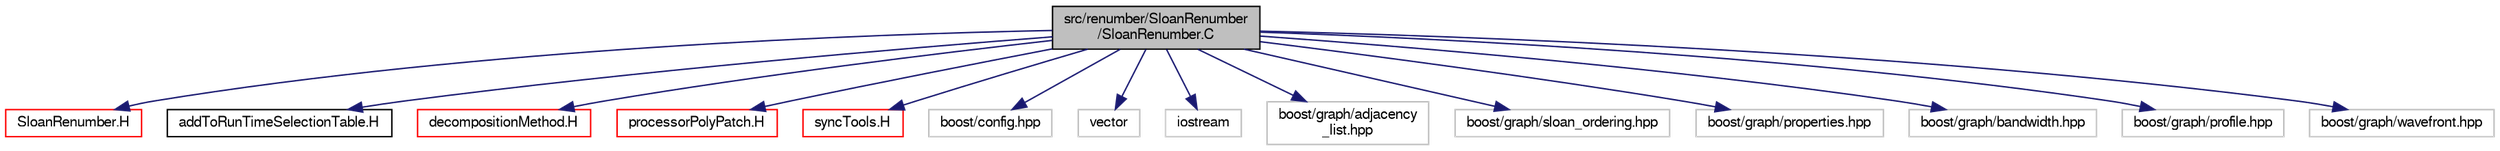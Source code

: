 digraph "src/renumber/SloanRenumber/SloanRenumber.C"
{
  bgcolor="transparent";
  edge [fontname="FreeSans",fontsize="10",labelfontname="FreeSans",labelfontsize="10"];
  node [fontname="FreeSans",fontsize="10",shape=record];
  Node0 [label="src/renumber/SloanRenumber\l/SloanRenumber.C",height=0.2,width=0.4,color="black", fillcolor="grey75", style="filled", fontcolor="black"];
  Node0 -> Node1 [color="midnightblue",fontsize="10",style="solid",fontname="FreeSans"];
  Node1 [label="SloanRenumber.H",height=0.2,width=0.4,color="red",URL="$a14486.html"];
  Node0 -> Node225 [color="midnightblue",fontsize="10",style="solid",fontname="FreeSans"];
  Node225 [label="addToRunTimeSelectionTable.H",height=0.2,width=0.4,color="black",URL="$a09263.html",tooltip="Macros for easy insertion into run-time selection tables. "];
  Node0 -> Node226 [color="midnightblue",fontsize="10",style="solid",fontname="FreeSans"];
  Node226 [label="decompositionMethod.H",height=0.2,width=0.4,color="red",URL="$a12983.html"];
  Node0 -> Node227 [color="midnightblue",fontsize="10",style="solid",fontname="FreeSans"];
  Node227 [label="processorPolyPatch.H",height=0.2,width=0.4,color="red",URL="$a11717.html"];
  Node0 -> Node233 [color="midnightblue",fontsize="10",style="solid",fontname="FreeSans"];
  Node233 [label="syncTools.H",height=0.2,width=0.4,color="red",URL="$a11768.html"];
  Node0 -> Node242 [color="midnightblue",fontsize="10",style="solid",fontname="FreeSans"];
  Node242 [label="boost/config.hpp",height=0.2,width=0.4,color="grey75"];
  Node0 -> Node243 [color="midnightblue",fontsize="10",style="solid",fontname="FreeSans"];
  Node243 [label="vector",height=0.2,width=0.4,color="grey75"];
  Node0 -> Node20 [color="midnightblue",fontsize="10",style="solid",fontname="FreeSans"];
  Node20 [label="iostream",height=0.2,width=0.4,color="grey75"];
  Node0 -> Node244 [color="midnightblue",fontsize="10",style="solid",fontname="FreeSans"];
  Node244 [label="boost/graph/adjacency\l_list.hpp",height=0.2,width=0.4,color="grey75"];
  Node0 -> Node245 [color="midnightblue",fontsize="10",style="solid",fontname="FreeSans"];
  Node245 [label="boost/graph/sloan_ordering.hpp",height=0.2,width=0.4,color="grey75"];
  Node0 -> Node246 [color="midnightblue",fontsize="10",style="solid",fontname="FreeSans"];
  Node246 [label="boost/graph/properties.hpp",height=0.2,width=0.4,color="grey75"];
  Node0 -> Node247 [color="midnightblue",fontsize="10",style="solid",fontname="FreeSans"];
  Node247 [label="boost/graph/bandwidth.hpp",height=0.2,width=0.4,color="grey75"];
  Node0 -> Node248 [color="midnightblue",fontsize="10",style="solid",fontname="FreeSans"];
  Node248 [label="boost/graph/profile.hpp",height=0.2,width=0.4,color="grey75"];
  Node0 -> Node249 [color="midnightblue",fontsize="10",style="solid",fontname="FreeSans"];
  Node249 [label="boost/graph/wavefront.hpp",height=0.2,width=0.4,color="grey75"];
}
